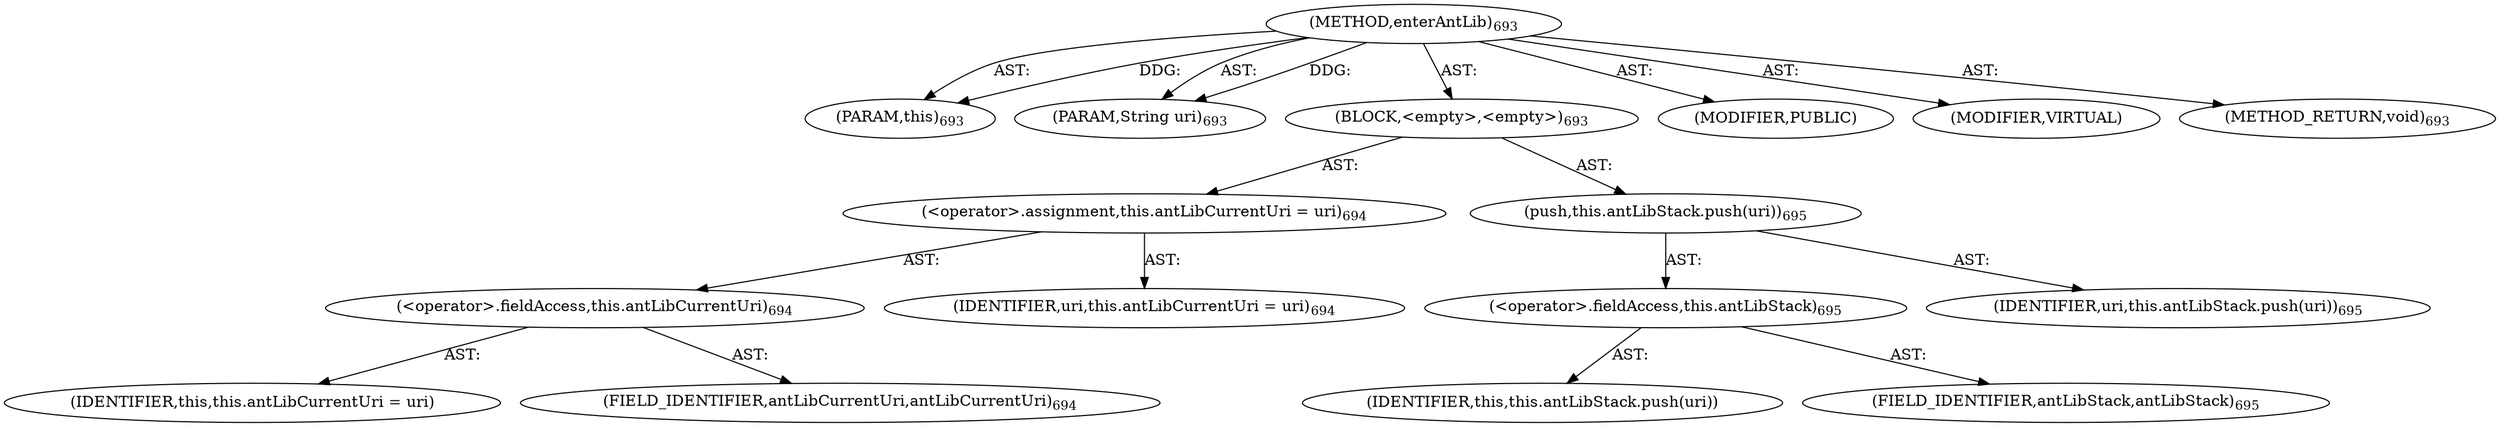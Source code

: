 digraph "enterAntLib" {  
"111669149723" [label = <(METHOD,enterAntLib)<SUB>693</SUB>> ]
"115964117054" [label = <(PARAM,this)<SUB>693</SUB>> ]
"115964117055" [label = <(PARAM,String uri)<SUB>693</SUB>> ]
"25769803857" [label = <(BLOCK,&lt;empty&gt;,&lt;empty&gt;)<SUB>693</SUB>> ]
"30064771435" [label = <(&lt;operator&gt;.assignment,this.antLibCurrentUri = uri)<SUB>694</SUB>> ]
"30064771436" [label = <(&lt;operator&gt;.fieldAccess,this.antLibCurrentUri)<SUB>694</SUB>> ]
"68719477080" [label = <(IDENTIFIER,this,this.antLibCurrentUri = uri)> ]
"55834574936" [label = <(FIELD_IDENTIFIER,antLibCurrentUri,antLibCurrentUri)<SUB>694</SUB>> ]
"68719477081" [label = <(IDENTIFIER,uri,this.antLibCurrentUri = uri)<SUB>694</SUB>> ]
"30064771437" [label = <(push,this.antLibStack.push(uri))<SUB>695</SUB>> ]
"30064771438" [label = <(&lt;operator&gt;.fieldAccess,this.antLibStack)<SUB>695</SUB>> ]
"68719477082" [label = <(IDENTIFIER,this,this.antLibStack.push(uri))> ]
"55834574937" [label = <(FIELD_IDENTIFIER,antLibStack,antLibStack)<SUB>695</SUB>> ]
"68719477083" [label = <(IDENTIFIER,uri,this.antLibStack.push(uri))<SUB>695</SUB>> ]
"133143986248" [label = <(MODIFIER,PUBLIC)> ]
"133143986249" [label = <(MODIFIER,VIRTUAL)> ]
"128849018907" [label = <(METHOD_RETURN,void)<SUB>693</SUB>> ]
  "111669149723" -> "115964117054"  [ label = "AST: "] 
  "111669149723" -> "115964117055"  [ label = "AST: "] 
  "111669149723" -> "25769803857"  [ label = "AST: "] 
  "111669149723" -> "133143986248"  [ label = "AST: "] 
  "111669149723" -> "133143986249"  [ label = "AST: "] 
  "111669149723" -> "128849018907"  [ label = "AST: "] 
  "25769803857" -> "30064771435"  [ label = "AST: "] 
  "25769803857" -> "30064771437"  [ label = "AST: "] 
  "30064771435" -> "30064771436"  [ label = "AST: "] 
  "30064771435" -> "68719477081"  [ label = "AST: "] 
  "30064771436" -> "68719477080"  [ label = "AST: "] 
  "30064771436" -> "55834574936"  [ label = "AST: "] 
  "30064771437" -> "30064771438"  [ label = "AST: "] 
  "30064771437" -> "68719477083"  [ label = "AST: "] 
  "30064771438" -> "68719477082"  [ label = "AST: "] 
  "30064771438" -> "55834574937"  [ label = "AST: "] 
  "111669149723" -> "115964117054"  [ label = "DDG: "] 
  "111669149723" -> "115964117055"  [ label = "DDG: "] 
}
